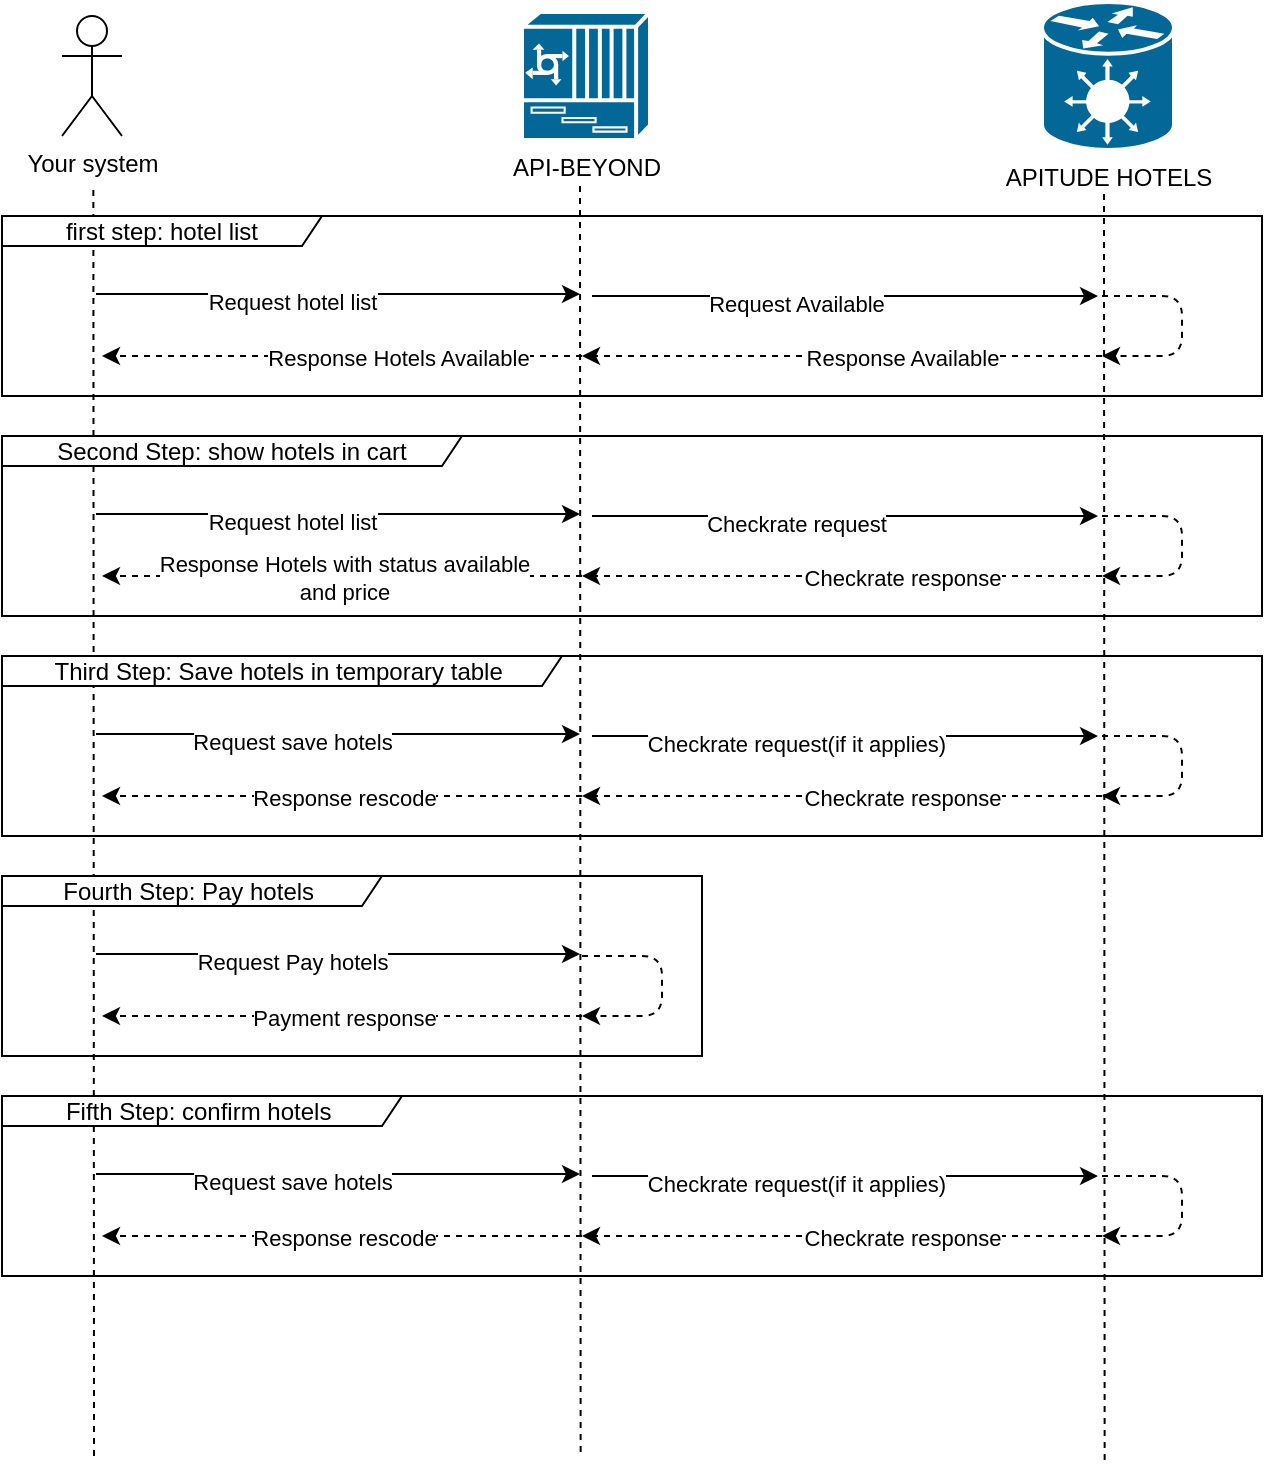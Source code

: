<mxfile version="14.6.1" type="github">
  <diagram id="uI9NZhj-tiXMlV7Sy9HS" name="Page-1">
    <mxGraphModel dx="790" dy="454" grid="1" gridSize="10" guides="1" tooltips="1" connect="1" arrows="1" fold="1" page="1" pageScale="1" pageWidth="827" pageHeight="1169" math="0" shadow="0">
      <root>
        <mxCell id="0" />
        <mxCell id="1" parent="0" />
        <mxCell id="gHuZ6T7LDsbdSsrY7IHY-1" value="Your system" style="shape=umlActor;verticalLabelPosition=bottom;verticalAlign=top;html=1;outlineConnect=0;" parent="1" vertex="1">
          <mxGeometry x="120" y="80" width="30" height="60" as="geometry" />
        </mxCell>
        <mxCell id="gHuZ6T7LDsbdSsrY7IHY-6" value="API-BEYOND" style="shape=mxgraph.cisco.misc.6700_series;html=1;pointerEvents=1;dashed=0;fillColor=#036897;strokeColor=#ffffff;strokeWidth=2;verticalLabelPosition=bottom;verticalAlign=top;align=center;outlineConnect=0;" parent="1" vertex="1">
          <mxGeometry x="350" y="78" width="64" height="64" as="geometry" />
        </mxCell>
        <mxCell id="gHuZ6T7LDsbdSsrY7IHY-8" value="APITUDE HOTELS" style="shape=mxgraph.cisco.hubs_and_gateways.generic_gateway;html=1;pointerEvents=1;dashed=0;fillColor=#036897;strokeColor=#ffffff;strokeWidth=2;verticalLabelPosition=bottom;verticalAlign=top;align=center;outlineConnect=0;" parent="1" vertex="1">
          <mxGeometry x="610" y="73" width="66" height="74" as="geometry" />
        </mxCell>
        <mxCell id="gHuZ6T7LDsbdSsrY7IHY-10" value="" style="endArrow=none;dashed=1;html=1;" parent="1" edge="1">
          <mxGeometry width="50" height="50" relative="1" as="geometry">
            <mxPoint x="136" y="800" as="sourcePoint" />
            <mxPoint x="135.682" y="167" as="targetPoint" />
          </mxGeometry>
        </mxCell>
        <mxCell id="gHuZ6T7LDsbdSsrY7IHY-11" value="first step: hotel list" style="shape=umlFrame;whiteSpace=wrap;html=1;width=160;height=15;" parent="1" vertex="1">
          <mxGeometry x="90" y="180" width="630" height="90" as="geometry" />
        </mxCell>
        <mxCell id="gHuZ6T7LDsbdSsrY7IHY-12" value="" style="endArrow=none;dashed=1;html=1;" parent="1" edge="1">
          <mxGeometry width="50" height="50" relative="1" as="geometry">
            <mxPoint x="379.32" y="798" as="sourcePoint" />
            <mxPoint x="379.002" y="165" as="targetPoint" />
          </mxGeometry>
        </mxCell>
        <mxCell id="gHuZ6T7LDsbdSsrY7IHY-13" value="" style="endArrow=none;dashed=1;html=1;" parent="1" edge="1">
          <mxGeometry width="50" height="50" relative="1" as="geometry">
            <mxPoint x="641.32" y="802" as="sourcePoint" />
            <mxPoint x="641.002" y="169" as="targetPoint" />
          </mxGeometry>
        </mxCell>
        <mxCell id="gHuZ6T7LDsbdSsrY7IHY-14" value="" style="endArrow=classic;html=1;exitX=0.095;exitY=0.556;exitDx=0;exitDy=0;exitPerimeter=0;" parent="1" edge="1">
          <mxGeometry width="50" height="50" relative="1" as="geometry">
            <mxPoint x="137" y="219" as="sourcePoint" />
            <mxPoint x="379" y="219" as="targetPoint" />
          </mxGeometry>
        </mxCell>
        <mxCell id="gHuZ6T7LDsbdSsrY7IHY-15" value="Request hotel list" style="edgeLabel;html=1;align=center;verticalAlign=middle;resizable=0;points=[];" parent="gHuZ6T7LDsbdSsrY7IHY-14" vertex="1" connectable="0">
          <mxGeometry x="-0.196" y="-4" relative="1" as="geometry">
            <mxPoint as="offset" />
          </mxGeometry>
        </mxCell>
        <mxCell id="gHuZ6T7LDsbdSsrY7IHY-16" value="" style="endArrow=classic;html=1;exitX=0.095;exitY=0.556;exitDx=0;exitDy=0;exitPerimeter=0;" parent="1" edge="1">
          <mxGeometry width="50" height="50" relative="1" as="geometry">
            <mxPoint x="385" y="220.0" as="sourcePoint" />
            <mxPoint x="638" y="220.0" as="targetPoint" />
          </mxGeometry>
        </mxCell>
        <mxCell id="gHuZ6T7LDsbdSsrY7IHY-17" value="Request Available" style="edgeLabel;html=1;align=center;verticalAlign=middle;resizable=0;points=[];" parent="gHuZ6T7LDsbdSsrY7IHY-16" vertex="1" connectable="0">
          <mxGeometry x="-0.196" y="-4" relative="1" as="geometry">
            <mxPoint as="offset" />
          </mxGeometry>
        </mxCell>
        <mxCell id="gHuZ6T7LDsbdSsrY7IHY-21" value="" style="endArrow=classic;html=1;dashed=1;" parent="1" edge="1">
          <mxGeometry width="50" height="50" relative="1" as="geometry">
            <mxPoint x="640" y="220" as="sourcePoint" />
            <mxPoint x="640" y="250" as="targetPoint" />
            <Array as="points">
              <mxPoint x="680" y="220" />
              <mxPoint x="680" y="250" />
            </Array>
          </mxGeometry>
        </mxCell>
        <mxCell id="gHuZ6T7LDsbdSsrY7IHY-23" value="" style="endArrow=classic;html=1;dashed=1;" parent="1" edge="1">
          <mxGeometry width="50" height="50" relative="1" as="geometry">
            <mxPoint x="640" y="250" as="sourcePoint" />
            <mxPoint x="380" y="250" as="targetPoint" />
          </mxGeometry>
        </mxCell>
        <mxCell id="gHuZ6T7LDsbdSsrY7IHY-24" value="Response Available" style="edgeLabel;html=1;align=center;verticalAlign=middle;resizable=0;points=[];" parent="gHuZ6T7LDsbdSsrY7IHY-23" vertex="1" connectable="0">
          <mxGeometry x="-0.231" y="1" relative="1" as="geometry">
            <mxPoint as="offset" />
          </mxGeometry>
        </mxCell>
        <mxCell id="gHuZ6T7LDsbdSsrY7IHY-25" value="" style="endArrow=classic;html=1;dashed=1;" parent="1" edge="1">
          <mxGeometry width="50" height="50" relative="1" as="geometry">
            <mxPoint x="380" y="250" as="sourcePoint" />
            <mxPoint x="140" y="250" as="targetPoint" />
          </mxGeometry>
        </mxCell>
        <mxCell id="gHuZ6T7LDsbdSsrY7IHY-26" value="Response Hotels Available" style="edgeLabel;html=1;align=center;verticalAlign=middle;resizable=0;points=[];" parent="gHuZ6T7LDsbdSsrY7IHY-25" vertex="1" connectable="0">
          <mxGeometry x="-0.231" y="1" relative="1" as="geometry">
            <mxPoint as="offset" />
          </mxGeometry>
        </mxCell>
        <mxCell id="9R2wmJSp-VFCxMIoa1hE-1" value="Second Step: show hotels in cart" style="shape=umlFrame;whiteSpace=wrap;html=1;width=230;height=15;" vertex="1" parent="1">
          <mxGeometry x="90" y="290" width="630" height="90" as="geometry" />
        </mxCell>
        <mxCell id="9R2wmJSp-VFCxMIoa1hE-2" value="" style="endArrow=classic;html=1;exitX=0.095;exitY=0.556;exitDx=0;exitDy=0;exitPerimeter=0;" edge="1" parent="1">
          <mxGeometry width="50" height="50" relative="1" as="geometry">
            <mxPoint x="137" y="329" as="sourcePoint" />
            <mxPoint x="379" y="329" as="targetPoint" />
          </mxGeometry>
        </mxCell>
        <mxCell id="9R2wmJSp-VFCxMIoa1hE-3" value="Request hotel list" style="edgeLabel;html=1;align=center;verticalAlign=middle;resizable=0;points=[];" vertex="1" connectable="0" parent="9R2wmJSp-VFCxMIoa1hE-2">
          <mxGeometry x="-0.196" y="-4" relative="1" as="geometry">
            <mxPoint as="offset" />
          </mxGeometry>
        </mxCell>
        <mxCell id="9R2wmJSp-VFCxMIoa1hE-4" value="" style="endArrow=classic;html=1;exitX=0.095;exitY=0.556;exitDx=0;exitDy=0;exitPerimeter=0;" edge="1" parent="1">
          <mxGeometry width="50" height="50" relative="1" as="geometry">
            <mxPoint x="385" y="330.0" as="sourcePoint" />
            <mxPoint x="638" y="330.0" as="targetPoint" />
          </mxGeometry>
        </mxCell>
        <mxCell id="9R2wmJSp-VFCxMIoa1hE-5" value="Checkrate request" style="edgeLabel;html=1;align=center;verticalAlign=middle;resizable=0;points=[];" vertex="1" connectable="0" parent="9R2wmJSp-VFCxMIoa1hE-4">
          <mxGeometry x="-0.196" y="-4" relative="1" as="geometry">
            <mxPoint as="offset" />
          </mxGeometry>
        </mxCell>
        <mxCell id="9R2wmJSp-VFCxMIoa1hE-6" value="" style="endArrow=classic;html=1;dashed=1;" edge="1" parent="1">
          <mxGeometry width="50" height="50" relative="1" as="geometry">
            <mxPoint x="640" y="330" as="sourcePoint" />
            <mxPoint x="640" y="360" as="targetPoint" />
            <Array as="points">
              <mxPoint x="680" y="330" />
              <mxPoint x="680" y="360" />
            </Array>
          </mxGeometry>
        </mxCell>
        <mxCell id="9R2wmJSp-VFCxMIoa1hE-7" value="" style="endArrow=classic;html=1;dashed=1;" edge="1" parent="1">
          <mxGeometry width="50" height="50" relative="1" as="geometry">
            <mxPoint x="640" y="360" as="sourcePoint" />
            <mxPoint x="380" y="360" as="targetPoint" />
          </mxGeometry>
        </mxCell>
        <mxCell id="9R2wmJSp-VFCxMIoa1hE-8" value="Checkrate response" style="edgeLabel;html=1;align=center;verticalAlign=middle;resizable=0;points=[];" vertex="1" connectable="0" parent="9R2wmJSp-VFCxMIoa1hE-7">
          <mxGeometry x="-0.231" y="1" relative="1" as="geometry">
            <mxPoint as="offset" />
          </mxGeometry>
        </mxCell>
        <mxCell id="9R2wmJSp-VFCxMIoa1hE-9" value="" style="endArrow=classic;html=1;dashed=1;" edge="1" parent="1">
          <mxGeometry width="50" height="50" relative="1" as="geometry">
            <mxPoint x="380" y="360" as="sourcePoint" />
            <mxPoint x="140" y="360" as="targetPoint" />
          </mxGeometry>
        </mxCell>
        <mxCell id="9R2wmJSp-VFCxMIoa1hE-10" value="Response Hotels with status available &lt;br&gt;and price" style="edgeLabel;html=1;align=center;verticalAlign=middle;resizable=0;points=[];" vertex="1" connectable="0" parent="9R2wmJSp-VFCxMIoa1hE-9">
          <mxGeometry x="-0.231" y="1" relative="1" as="geometry">
            <mxPoint x="-27" as="offset" />
          </mxGeometry>
        </mxCell>
        <mxCell id="9R2wmJSp-VFCxMIoa1hE-11" value="Third Step: Save hotels in temporary table&amp;nbsp;" style="shape=umlFrame;whiteSpace=wrap;html=1;width=280;height=15;" vertex="1" parent="1">
          <mxGeometry x="90" y="400" width="630" height="90" as="geometry" />
        </mxCell>
        <mxCell id="9R2wmJSp-VFCxMIoa1hE-12" value="" style="endArrow=classic;html=1;exitX=0.095;exitY=0.556;exitDx=0;exitDy=0;exitPerimeter=0;" edge="1" parent="1">
          <mxGeometry width="50" height="50" relative="1" as="geometry">
            <mxPoint x="137" y="439" as="sourcePoint" />
            <mxPoint x="379" y="439" as="targetPoint" />
          </mxGeometry>
        </mxCell>
        <mxCell id="9R2wmJSp-VFCxMIoa1hE-13" value="Request save hotels" style="edgeLabel;html=1;align=center;verticalAlign=middle;resizable=0;points=[];" vertex="1" connectable="0" parent="9R2wmJSp-VFCxMIoa1hE-12">
          <mxGeometry x="-0.196" y="-4" relative="1" as="geometry">
            <mxPoint as="offset" />
          </mxGeometry>
        </mxCell>
        <mxCell id="9R2wmJSp-VFCxMIoa1hE-14" value="" style="endArrow=classic;html=1;exitX=0.095;exitY=0.556;exitDx=0;exitDy=0;exitPerimeter=0;" edge="1" parent="1">
          <mxGeometry width="50" height="50" relative="1" as="geometry">
            <mxPoint x="385" y="440.0" as="sourcePoint" />
            <mxPoint x="638" y="440.0" as="targetPoint" />
          </mxGeometry>
        </mxCell>
        <mxCell id="9R2wmJSp-VFCxMIoa1hE-15" value="Checkrate request(if it applies)" style="edgeLabel;html=1;align=center;verticalAlign=middle;resizable=0;points=[];" vertex="1" connectable="0" parent="9R2wmJSp-VFCxMIoa1hE-14">
          <mxGeometry x="-0.196" y="-4" relative="1" as="geometry">
            <mxPoint as="offset" />
          </mxGeometry>
        </mxCell>
        <mxCell id="9R2wmJSp-VFCxMIoa1hE-16" value="" style="endArrow=classic;html=1;dashed=1;" edge="1" parent="1">
          <mxGeometry width="50" height="50" relative="1" as="geometry">
            <mxPoint x="640" y="440" as="sourcePoint" />
            <mxPoint x="640" y="470" as="targetPoint" />
            <Array as="points">
              <mxPoint x="680" y="440" />
              <mxPoint x="680" y="470" />
            </Array>
          </mxGeometry>
        </mxCell>
        <mxCell id="9R2wmJSp-VFCxMIoa1hE-17" value="" style="endArrow=classic;html=1;dashed=1;" edge="1" parent="1">
          <mxGeometry width="50" height="50" relative="1" as="geometry">
            <mxPoint x="640" y="470" as="sourcePoint" />
            <mxPoint x="380" y="470" as="targetPoint" />
          </mxGeometry>
        </mxCell>
        <mxCell id="9R2wmJSp-VFCxMIoa1hE-18" value="Checkrate response" style="edgeLabel;html=1;align=center;verticalAlign=middle;resizable=0;points=[];" vertex="1" connectable="0" parent="9R2wmJSp-VFCxMIoa1hE-17">
          <mxGeometry x="-0.231" y="1" relative="1" as="geometry">
            <mxPoint as="offset" />
          </mxGeometry>
        </mxCell>
        <mxCell id="9R2wmJSp-VFCxMIoa1hE-19" value="" style="endArrow=classic;html=1;dashed=1;" edge="1" parent="1">
          <mxGeometry width="50" height="50" relative="1" as="geometry">
            <mxPoint x="380" y="470" as="sourcePoint" />
            <mxPoint x="140" y="470" as="targetPoint" />
          </mxGeometry>
        </mxCell>
        <mxCell id="9R2wmJSp-VFCxMIoa1hE-20" value="Response rescode" style="edgeLabel;html=1;align=center;verticalAlign=middle;resizable=0;points=[];" vertex="1" connectable="0" parent="9R2wmJSp-VFCxMIoa1hE-19">
          <mxGeometry x="-0.231" y="1" relative="1" as="geometry">
            <mxPoint x="-27" as="offset" />
          </mxGeometry>
        </mxCell>
        <mxCell id="9R2wmJSp-VFCxMIoa1hE-21" value="Fourth Step: Pay hotels&amp;nbsp;" style="shape=umlFrame;whiteSpace=wrap;html=1;width=190;height=15;" vertex="1" parent="1">
          <mxGeometry x="90" y="510" width="350" height="90" as="geometry" />
        </mxCell>
        <mxCell id="9R2wmJSp-VFCxMIoa1hE-22" value="" style="endArrow=classic;html=1;exitX=0.095;exitY=0.556;exitDx=0;exitDy=0;exitPerimeter=0;" edge="1" parent="1">
          <mxGeometry width="50" height="50" relative="1" as="geometry">
            <mxPoint x="137" y="549" as="sourcePoint" />
            <mxPoint x="379" y="549" as="targetPoint" />
          </mxGeometry>
        </mxCell>
        <mxCell id="9R2wmJSp-VFCxMIoa1hE-23" value="Request Pay hotels" style="edgeLabel;html=1;align=center;verticalAlign=middle;resizable=0;points=[];" vertex="1" connectable="0" parent="9R2wmJSp-VFCxMIoa1hE-22">
          <mxGeometry x="-0.196" y="-4" relative="1" as="geometry">
            <mxPoint as="offset" />
          </mxGeometry>
        </mxCell>
        <mxCell id="9R2wmJSp-VFCxMIoa1hE-26" value="" style="endArrow=classic;html=1;dashed=1;" edge="1" parent="1">
          <mxGeometry width="50" height="50" relative="1" as="geometry">
            <mxPoint x="380" y="550" as="sourcePoint" />
            <mxPoint x="380" y="580" as="targetPoint" />
            <Array as="points">
              <mxPoint x="420" y="550" />
              <mxPoint x="420" y="580" />
            </Array>
          </mxGeometry>
        </mxCell>
        <mxCell id="9R2wmJSp-VFCxMIoa1hE-29" value="" style="endArrow=classic;html=1;dashed=1;" edge="1" parent="1">
          <mxGeometry width="50" height="50" relative="1" as="geometry">
            <mxPoint x="380" y="580" as="sourcePoint" />
            <mxPoint x="140" y="580" as="targetPoint" />
          </mxGeometry>
        </mxCell>
        <mxCell id="9R2wmJSp-VFCxMIoa1hE-30" value="Payment response" style="edgeLabel;html=1;align=center;verticalAlign=middle;resizable=0;points=[];" vertex="1" connectable="0" parent="9R2wmJSp-VFCxMIoa1hE-29">
          <mxGeometry x="-0.231" y="1" relative="1" as="geometry">
            <mxPoint x="-27" as="offset" />
          </mxGeometry>
        </mxCell>
        <mxCell id="9R2wmJSp-VFCxMIoa1hE-31" value="Fifth Step: confirm hotels&amp;nbsp;" style="shape=umlFrame;whiteSpace=wrap;html=1;width=200;height=15;" vertex="1" parent="1">
          <mxGeometry x="90" y="620" width="630" height="90" as="geometry" />
        </mxCell>
        <mxCell id="9R2wmJSp-VFCxMIoa1hE-32" value="" style="endArrow=classic;html=1;exitX=0.095;exitY=0.556;exitDx=0;exitDy=0;exitPerimeter=0;" edge="1" parent="1">
          <mxGeometry width="50" height="50" relative="1" as="geometry">
            <mxPoint x="137" y="659" as="sourcePoint" />
            <mxPoint x="379" y="659" as="targetPoint" />
          </mxGeometry>
        </mxCell>
        <mxCell id="9R2wmJSp-VFCxMIoa1hE-33" value="Request save hotels" style="edgeLabel;html=1;align=center;verticalAlign=middle;resizable=0;points=[];" vertex="1" connectable="0" parent="9R2wmJSp-VFCxMIoa1hE-32">
          <mxGeometry x="-0.196" y="-4" relative="1" as="geometry">
            <mxPoint as="offset" />
          </mxGeometry>
        </mxCell>
        <mxCell id="9R2wmJSp-VFCxMIoa1hE-34" value="" style="endArrow=classic;html=1;exitX=0.095;exitY=0.556;exitDx=0;exitDy=0;exitPerimeter=0;" edge="1" parent="1">
          <mxGeometry width="50" height="50" relative="1" as="geometry">
            <mxPoint x="385" y="660.0" as="sourcePoint" />
            <mxPoint x="638" y="660.0" as="targetPoint" />
          </mxGeometry>
        </mxCell>
        <mxCell id="9R2wmJSp-VFCxMIoa1hE-35" value="Checkrate request(if it applies)" style="edgeLabel;html=1;align=center;verticalAlign=middle;resizable=0;points=[];" vertex="1" connectable="0" parent="9R2wmJSp-VFCxMIoa1hE-34">
          <mxGeometry x="-0.196" y="-4" relative="1" as="geometry">
            <mxPoint as="offset" />
          </mxGeometry>
        </mxCell>
        <mxCell id="9R2wmJSp-VFCxMIoa1hE-36" value="" style="endArrow=classic;html=1;dashed=1;" edge="1" parent="1">
          <mxGeometry width="50" height="50" relative="1" as="geometry">
            <mxPoint x="640" y="660" as="sourcePoint" />
            <mxPoint x="640" y="690" as="targetPoint" />
            <Array as="points">
              <mxPoint x="680" y="660" />
              <mxPoint x="680" y="690" />
            </Array>
          </mxGeometry>
        </mxCell>
        <mxCell id="9R2wmJSp-VFCxMIoa1hE-37" value="" style="endArrow=classic;html=1;dashed=1;" edge="1" parent="1">
          <mxGeometry width="50" height="50" relative="1" as="geometry">
            <mxPoint x="640" y="690" as="sourcePoint" />
            <mxPoint x="380" y="690" as="targetPoint" />
          </mxGeometry>
        </mxCell>
        <mxCell id="9R2wmJSp-VFCxMIoa1hE-38" value="Checkrate response" style="edgeLabel;html=1;align=center;verticalAlign=middle;resizable=0;points=[];" vertex="1" connectable="0" parent="9R2wmJSp-VFCxMIoa1hE-37">
          <mxGeometry x="-0.231" y="1" relative="1" as="geometry">
            <mxPoint as="offset" />
          </mxGeometry>
        </mxCell>
        <mxCell id="9R2wmJSp-VFCxMIoa1hE-39" value="" style="endArrow=classic;html=1;dashed=1;" edge="1" parent="1">
          <mxGeometry width="50" height="50" relative="1" as="geometry">
            <mxPoint x="380" y="690" as="sourcePoint" />
            <mxPoint x="140" y="690" as="targetPoint" />
          </mxGeometry>
        </mxCell>
        <mxCell id="9R2wmJSp-VFCxMIoa1hE-40" value="Response rescode" style="edgeLabel;html=1;align=center;verticalAlign=middle;resizable=0;points=[];" vertex="1" connectable="0" parent="9R2wmJSp-VFCxMIoa1hE-39">
          <mxGeometry x="-0.231" y="1" relative="1" as="geometry">
            <mxPoint x="-27" as="offset" />
          </mxGeometry>
        </mxCell>
      </root>
    </mxGraphModel>
  </diagram>
</mxfile>
